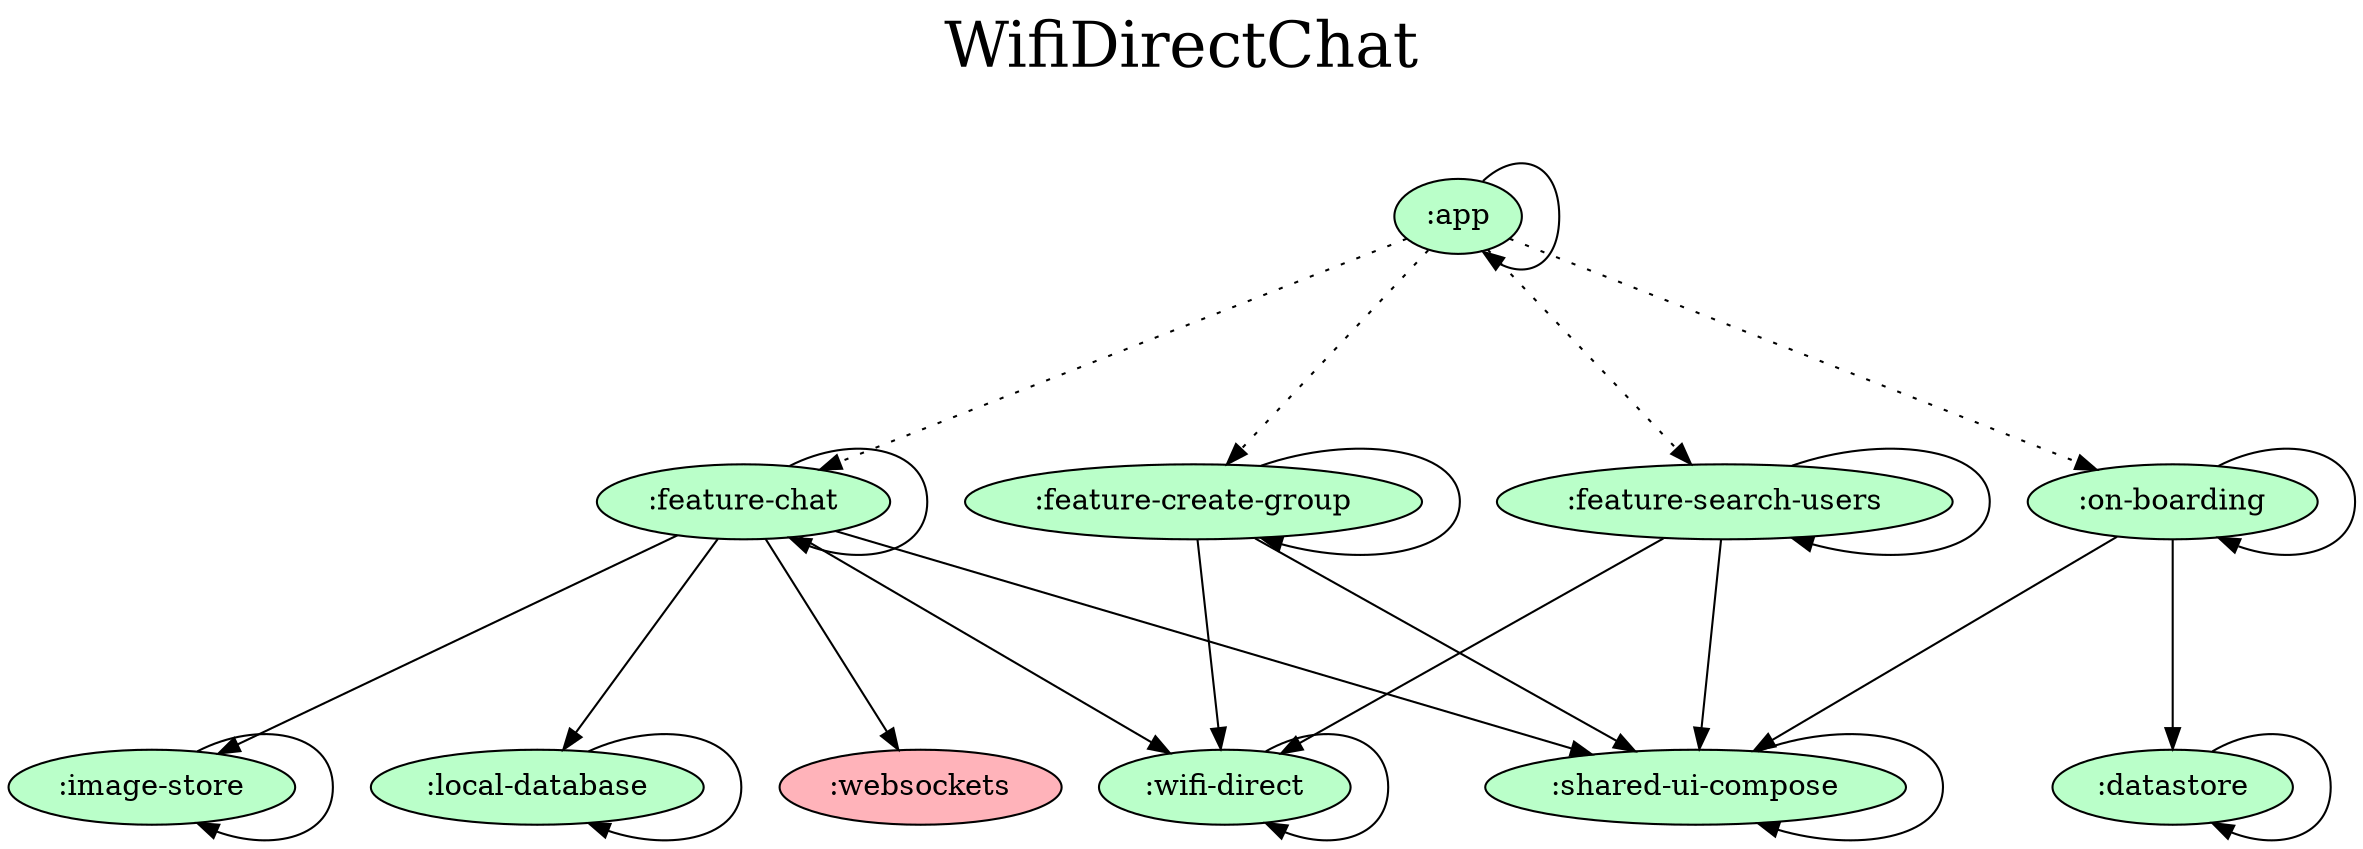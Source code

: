 digraph {
  graph [label="WifiDirectChat\n ",labelloc=t,fontsize=30,ranksep=1.4];
  node [style=filled, fillcolor="#bbbbbb"];
  rankdir=TB;

  # Projects

  ":app" [fillcolor="#baffc9"];
  ":datastore" [fillcolor="#baffc9"];
  ":feature-chat" [fillcolor="#baffc9"];
  ":feature-create-group" [fillcolor="#baffc9"];
  ":feature-search-users" [fillcolor="#baffc9"];
  ":image-store" [fillcolor="#baffc9"];
  ":local-database" [fillcolor="#baffc9"];
  ":on-boarding" [fillcolor="#baffc9"];
  ":shared-ui-compose" [fillcolor="#baffc9"];
  ":websockets" [fillcolor="#ffb3ba"];
  ":wifi-direct" [fillcolor="#baffc9"];

  {rank = same;}

  # Dependencies

  ":app" -> ":app"
  ":app" -> ":on-boarding" [style=dotted]
  ":app" -> ":feature-search-users" [style=dotted]
  ":app" -> ":feature-create-group" [style=dotted]
  ":app" -> ":feature-chat" [style=dotted]
  ":shared-ui-compose" -> ":shared-ui-compose"
  ":feature-create-group" -> ":shared-ui-compose"
  ":feature-create-group" -> ":wifi-direct"
  ":feature-create-group" -> ":feature-create-group"
  ":feature-chat" -> ":shared-ui-compose"
  ":feature-chat" -> ":wifi-direct"
  ":feature-chat" -> ":websockets"
  ":feature-chat" -> ":image-store"
  ":feature-chat" -> ":local-database"
  ":feature-chat" -> ":feature-chat"
  ":datastore" -> ":datastore"
  ":feature-search-users" -> ":shared-ui-compose"
  ":feature-search-users" -> ":wifi-direct"
  ":feature-search-users" -> ":feature-search-users"
  ":on-boarding" -> ":shared-ui-compose"
  ":on-boarding" -> ":datastore"
  ":on-boarding" -> ":on-boarding"
  ":wifi-direct" -> ":wifi-direct"
  ":local-database" -> ":local-database"
  ":image-store" -> ":image-store"
}
